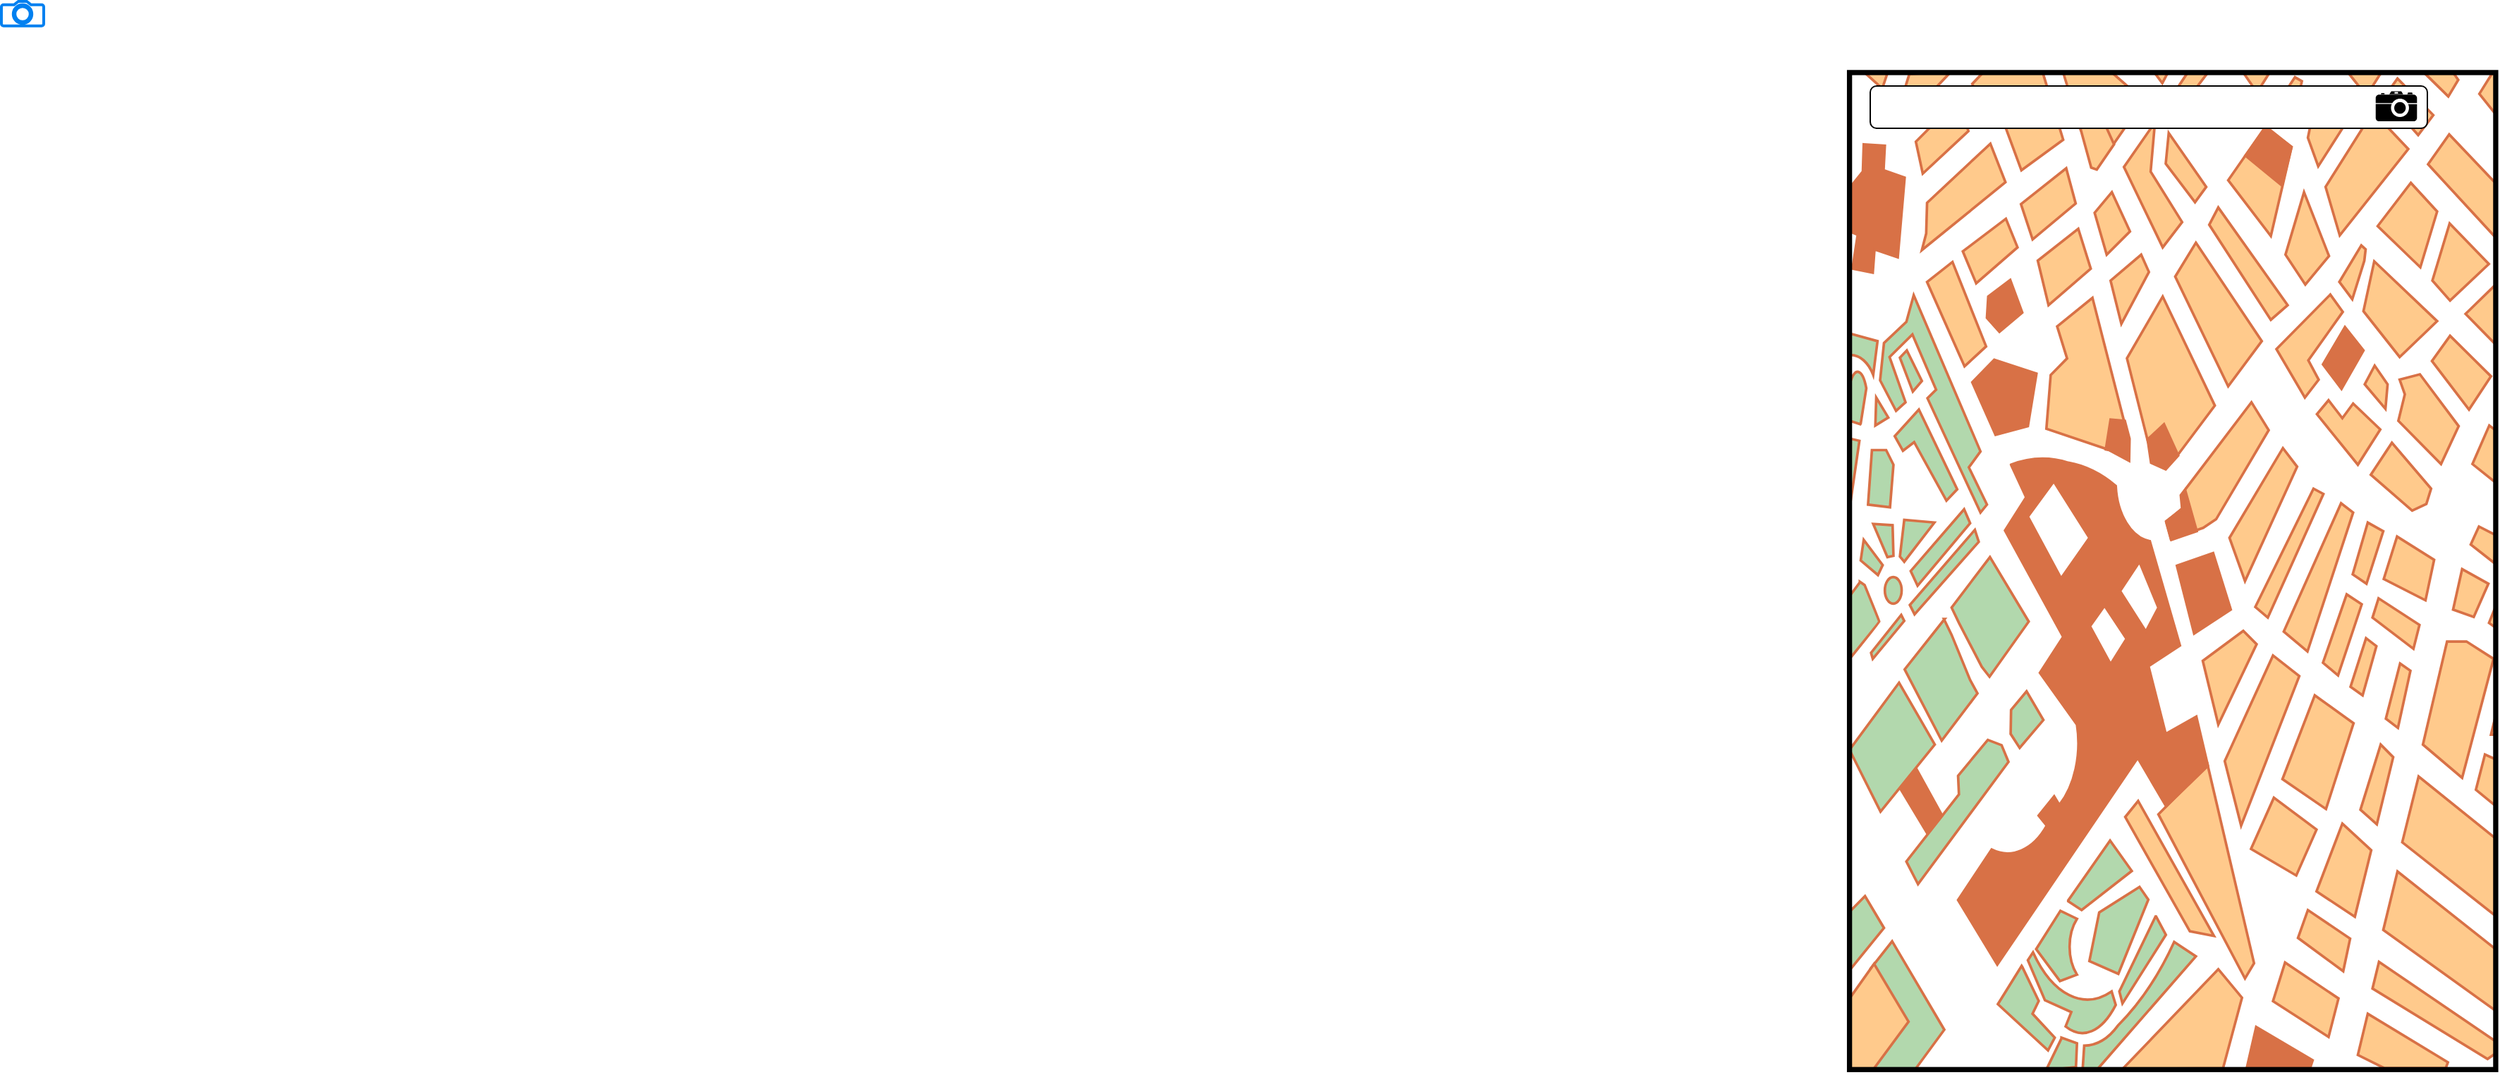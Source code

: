 <mxfile version="24.7.6">
  <diagram name="Page-1" id="NTci2zjAOPUxK90D50eq">
    <mxGraphModel dx="3130" dy="824" grid="1" gridSize="10" guides="1" tooltips="1" connect="1" arrows="1" fold="1" page="1" pageScale="1" pageWidth="850" pageHeight="1100" math="0" shadow="0">
      <root>
        <mxCell id="0" />
        <mxCell id="1" parent="0" />
        <mxCell id="UZjuZ-FUdFmY1X8hekNM-1" value="" style="verticalLabelPosition=bottom;shadow=0;dashed=0;align=center;html=1;verticalAlign=top;strokeWidth=1;shape=mxgraph.mockup.misc.map;rounded=1;" vertex="1" parent="1">
          <mxGeometry x="150" y="210" width="460" height="710" as="geometry" />
        </mxCell>
        <mxCell id="UZjuZ-FUdFmY1X8hekNM-2" value="" style="rounded=1;whiteSpace=wrap;html=1;" vertex="1" parent="1">
          <mxGeometry x="165" y="220" width="395" height="30" as="geometry" />
        </mxCell>
        <mxCell id="UZjuZ-FUdFmY1X8hekNM-4" value="" style="html=1;verticalLabelPosition=bottom;align=center;labelBackgroundColor=#ffffff;verticalAlign=top;strokeWidth=2;strokeColor=#0080F0;shadow=0;dashed=0;shape=mxgraph.ios7.icons.camera;rounded=1;" vertex="1" parent="1">
          <mxGeometry x="-1160" y="160" width="30" height="17.4" as="geometry" />
        </mxCell>
        <mxCell id="UZjuZ-FUdFmY1X8hekNM-9" value="" style="shape=image;html=1;verticalAlign=top;verticalLabelPosition=bottom;labelBackgroundColor=#ffffff;imageAspect=0;aspect=fixed;image=https://cdn4.iconfinder.com/data/icons/evil-icons-user-interface/64/menu-128.png;rounded=1;" vertex="1" parent="1">
          <mxGeometry x="570" y="218.7" width="32.6" height="32.6" as="geometry" />
        </mxCell>
        <mxCell id="UZjuZ-FUdFmY1X8hekNM-10" value="" style="shape=mxgraph.signs.tech.camera_2;html=1;pointerEvents=1;fillColor=#000000;strokeColor=none;verticalLabelPosition=bottom;verticalAlign=top;align=center;rounded=1;" vertex="1" parent="1">
          <mxGeometry x="523.37" y="223.7" width="29.29" height="21.3" as="geometry" />
        </mxCell>
        <mxCell id="UZjuZ-FUdFmY1X8hekNM-13" value="" style="shape=image;html=1;verticalAlign=top;verticalLabelPosition=bottom;labelBackgroundColor=#ffffff;imageAspect=0;aspect=fixed;image=https://cdn2.iconfinder.com/data/icons/boxicons-solid-vol-1/24/bxs-cat-128.png;rounded=1;" vertex="1" parent="1">
          <mxGeometry x="169" y="220.3" width="30" height="30" as="geometry" />
        </mxCell>
      </root>
    </mxGraphModel>
  </diagram>
</mxfile>
